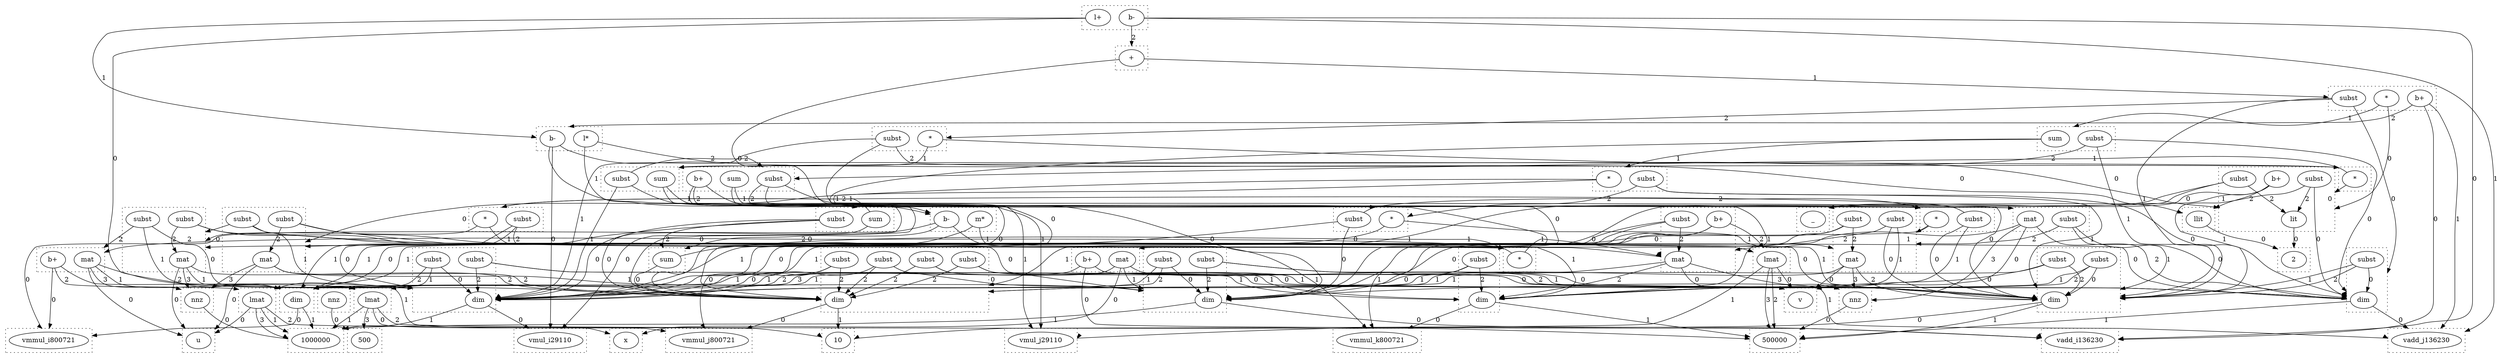 digraph {
  compound=true
  subgraph cluster_0 {
    style=dotted
    0.0[label = "x"]
  }
  subgraph cluster_1 {
    style=dotted
    1.0[label = "1000000"]
  }
  subgraph cluster_2 {
    style=dotted
    2.0[label = "500000"]
  }
  subgraph cluster_3 {
    style=dotted
    3.0[label = "500"]
  }
  subgraph cluster_4 {
    style=dotted
    4.0[label = "lmat"]
  }
  subgraph cluster_5 {
    style=dotted
    5.0[label = "2"]
  }
  subgraph cluster_6 {
    style=dotted
    6.0[label = "llit"]
  }
  subgraph cluster_7 {
    style=dotted
    7.0[label = "u"]
  }
  subgraph cluster_8 {
    style=dotted
    8.0[label = "10"]
  }
  subgraph cluster_9 {
    style=dotted
    9.0[label = "lmat"]
  }
  subgraph cluster_10 {
    style=dotted
    10.0[label = "v"]
  }
  subgraph cluster_11 {
    style=dotted
    11.0[label = "lmat"]
  }
  subgraph cluster_12 {
    style=dotted
    12.0[label = "b-"]
    12.1[label = "m*"]
  }
  subgraph cluster_13 {
    style=dotted
    13.0[label = "b-"]
    13.1[label = "l*"]
  }
  subgraph cluster_14 {
    style=dotted
    14.0[label = "b-"]
    14.1[label = "l+"]
  }
  subgraph cluster_15 {
    style=dotted
    15.0[label = "vmul_i29110"]
  }
  subgraph cluster_16 {
    style=dotted
    16.0[label = "vmul_j29110"]
  }
  subgraph cluster_17 {
    style=dotted
    17.0[label = "_"]
  }
  subgraph cluster_18 {
    style=dotted
    18.0[label = "lit"]
    18.1[label = "b+"]
    18.2[label = "subst"]
    18.3[label = "subst"]
  }
  subgraph cluster_19 {
    style=dotted
    19.0[label = "subst"]
    19.1[label = "b+"]
    19.2[label = "sum"]
  }
  subgraph cluster_20 {
    style=dotted
    20.0[label = "*"]
  }
  subgraph cluster_22 {
    style=dotted
    22.0[label = "vadd_i136230"]
  }
  subgraph cluster_23 {
    style=dotted
    23.0[label = "vadd_j136230"]
  }
  subgraph cluster_24 {
    style=dotted
    24.0[label = "mat"]
    24.1[label = "b+"]
  }
  subgraph cluster_25 {
    style=dotted
    25.0[label = "subst"]
    25.1[label = "b+"]
    25.2[label = "*"]
  }
  subgraph cluster_26 {
    style=dotted
    26.0[label = "+"]
  }
  subgraph cluster_28 {
    style=dotted
    28.0[label = "vmmul_i800721"]
  }
  subgraph cluster_29 {
    style=dotted
    29.0[label = "vmmul_k800721"]
  }
  subgraph cluster_30 {
    style=dotted
    30.0[label = "vmmul_j800721"]
  }
  subgraph cluster_32 {
    style=dotted
    32.0[label = "mat"]
    32.1[label = "b+"]
  }
  subgraph cluster_40 {
    style=dotted
    40.0[label = "dim"]
  }
  subgraph cluster_41 {
    style=dotted
    41.0[label = "sum"]
    41.1[label = "subst"]
  }
  subgraph cluster_45 {
    style=dotted
    45.0[label = "*"]
    45.1[label = "subst"]
  }
  subgraph cluster_47 {
    style=dotted
    47.0[label = "*"]
    47.1[label = "subst"]
  }
  subgraph cluster_49 {
    style=dotted
    49.0[label = "nnz"]
  }
  subgraph cluster_51 {
    style=dotted
    51.0[label = "nnz"]
  }
  subgraph cluster_53 {
    style=dotted
    53.0[label = "nnz"]
  }
  subgraph cluster_57 {
    style=dotted
    57.0[label = "sum"]
    57.1[label = "subst"]
  }
  subgraph cluster_59 {
    style=dotted
    59.0[label = "mat"]
    59.1[label = "subst"]
    59.2[label = "subst"]
  }
  subgraph cluster_60 {
    style=dotted
    60.0[label = "mat"]
    60.1[label = "b+"]
    60.2[label = "subst"]
  }
  subgraph cluster_62 {
    style=dotted
    62.0[label = "dim"]
    62.1[label = "subst"]
    62.2[label = "subst"]
  }
  subgraph cluster_63 {
    style=dotted
    63.0[label = "dim"]
    63.1[label = "subst"]
    63.2[label = "subst"]
    63.3[label = "subst"]
    63.4[label = "subst"]
  }
  subgraph cluster_65 {
    style=dotted
    65.0[label = "dim"]
    65.1[label = "subst"]
  }
  subgraph cluster_67 {
    style=dotted
    67.0[label = "*"]
    67.1[label = "subst"]
  }
  subgraph cluster_71 {
    style=dotted
    71.0[label = "sum"]
    71.1[label = "subst"]
  }
  subgraph cluster_80 {
    style=dotted
    80.0[label = "mat"]
    80.1[label = "subst"]
    80.2[label = "subst"]
  }
  subgraph cluster_90 {
    style=dotted
    90.0[label = "dim"]
    90.1[label = "subst"]
    90.2[label = "subst"]
  }
  subgraph cluster_92 {
    style=dotted
    92.0[label = "*"]
  }
  subgraph cluster_93 {
    style=dotted
    93.0[label = "sum"]
  }
  subgraph cluster_105 {
    style=dotted
    105.0[label = "*"]
    105.1[label = "subst"]
  }
  subgraph cluster_116 {
    style=dotted
    116.0[label = "mat"]
    116.1[label = "subst"]
    116.2[label = "subst"]
  }
  subgraph cluster_124 {
    style=dotted
    124.0[label = "dim"]
    124.1[label = "subst"]
    124.2[label = "subst"]
  }
  subgraph cluster_134 {
    style=dotted
    134.0[label = "*"]
    134.1[label = "subst"]
  }
  subgraph cluster_146 {
    style=dotted
    146.0[label = "mat"]
    146.1[label = "subst"]
  }
  subgraph cluster_157 {
    style=dotted
    157.0[label = "dim"]
    157.1[label = "subst"]
  }
  4.0 -> 0.0 [lhead = cluster_0, label = 0]
  4.0 -> 1.0 [lhead = cluster_1, label = 1]
  4.0 -> 2.0 [lhead = cluster_2, label = 2]
  4.0 -> 3.0 [lhead = cluster_3, label = 3]
  6.0 -> 5.0 [lhead = cluster_5, label = 0]
  9.0 -> 7.0 [lhead = cluster_7, label = 0]
  9.0 -> 1.0 [lhead = cluster_1, label = 1]
  9.0 -> 8.0 [lhead = cluster_8, label = 2]
  9.0 -> 1.0 [lhead = cluster_1, label = 3]
  11.0 -> 10.0 [lhead = cluster_10, label = 0]
  11.0 -> 8.0 [lhead = cluster_8, label = 1]
  11.0 -> 2.0 [lhead = cluster_2, label = 2]
  11.0 -> 2.0 [lhead = cluster_2, label = 3]
  12.0 -> 28.0 [lhead = cluster_28, label = 0]
  12.0 -> 29.0 [lhead = cluster_29, label = 1]
  12.0 -> 93.0 [lhead = cluster_93, label = 2]
  12.1 -> 9.0 [lhead = cluster_9, label = 0]
  12.1 -> 11.0 [lhead = cluster_11, label = 1]
  13.0 -> 15.0 [lhead = cluster_15, label = 0]
  13.0 -> 16.0 [lhead = cluster_16, label = 1]
  13.0 -> 20.0 [lhead = cluster_20, label = 2]
  13.1 -> 6.0 [lhead = cluster_6, label = 0]
  13.1 -> 12.0 [lhead = cluster_12, label = 1]
  14.0 -> 22.0 [lhead = cluster_22, label = 0]
  14.0 -> 23.0 [lhead = cluster_23, label = 1]
  14.0 -> 26.0 [lhead = cluster_26, label = 2]
  14.1 -> 4.0 [lhead = cluster_4, label = 0]
  14.1 -> 13.0 [lhead = cluster_13, label = 1]
  18.0 -> 5.0 [lhead = cluster_5, label = 0]
  18.1 -> 17.0 [lhead = cluster_17, label = 0]
  18.1 -> 17.0 [lhead = cluster_17, label = 1]
  18.1 -> 6.0 [lhead = cluster_6, label = 2]
  18.2 -> 124.0 [lhead = cluster_124, label = 0]
  18.2 -> 62.0 [lhead = cluster_62, label = 1]
  18.2 -> 18.0 [lhead = cluster_18, label = 2]
  18.3 -> 157.0 [lhead = cluster_157, label = 0]
  18.3 -> 90.0 [lhead = cluster_90, label = 1]
  18.3 -> 18.0 [lhead = cluster_18, label = 2]
  19.0 -> 90.0 [lhead = cluster_90, label = 0]
  19.0 -> 65.0 [lhead = cluster_65, label = 1]
  19.0 -> 41.0 [lhead = cluster_41, label = 2]
  19.1 -> 15.0 [lhead = cluster_15, label = 0]
  19.1 -> 16.0 [lhead = cluster_16, label = 1]
  19.1 -> 12.0 [lhead = cluster_12, label = 2]
  19.2 -> 63.0 [lhead = cluster_63, label = 0]
  19.2 -> 67.0 [lhead = cluster_67, label = 1]
  20.0 -> 18.0 [lhead = cluster_18, label = 0]
  20.0 -> 19.0 [lhead = cluster_19, label = 1]
  24.0 -> 0.0 [lhead = cluster_0, label = 0]
  24.0 -> 124.0 [lhead = cluster_124, label = 1]
  24.0 -> 157.0 [lhead = cluster_157, label = 2]
  24.0 -> 49.0 [lhead = cluster_49, label = 3]
  24.1 -> 22.0 [lhead = cluster_22, label = 0]
  24.1 -> 23.0 [lhead = cluster_23, label = 1]
  24.1 -> 4.0 [lhead = cluster_4, label = 2]
  25.0 -> 157.0 [lhead = cluster_157, label = 0]
  25.0 -> 90.0 [lhead = cluster_90, label = 1]
  25.0 -> 45.0 [lhead = cluster_45, label = 2]
  25.1 -> 22.0 [lhead = cluster_22, label = 0]
  25.1 -> 23.0 [lhead = cluster_23, label = 1]
  25.1 -> 13.0 [lhead = cluster_13, label = 2]
  25.2 -> 18.0 [lhead = cluster_18, label = 0]
  25.2 -> 71.0 [lhead = cluster_71, label = 1]
  26.0 -> 24.0 [lhead = cluster_24, label = 0]
  26.0 -> 25.0 [lhead = cluster_25, label = 1]
  32.0 -> 7.0 [lhead = cluster_7, label = 0]
  32.0 -> 40.0 [lhead = cluster_40, label = 1]
  32.0 -> 63.0 [lhead = cluster_63, label = 2]
  32.0 -> 51.0 [lhead = cluster_51, label = 3]
  32.1 -> 28.0 [lhead = cluster_28, label = 0]
  32.1 -> 30.0 [lhead = cluster_30, label = 1]
  32.1 -> 9.0 [lhead = cluster_9, label = 2]
  40.0 -> 28.0 [lhead = cluster_28, label = 0]
  40.0 -> 1.0 [lhead = cluster_1, label = 1]
  41.0 -> 63.0 [lhead = cluster_63, label = 0]
  41.0 -> 47.0 [lhead = cluster_47, label = 1]
  41.1 -> 62.0 [lhead = cluster_62, label = 0]
  41.1 -> 40.0 [lhead = cluster_40, label = 1]
  41.1 -> 93.0 [lhead = cluster_93, label = 2]
  45.0 -> 18.0 [lhead = cluster_18, label = 0]
  45.0 -> 57.0 [lhead = cluster_57, label = 1]
  45.1 -> 124.0 [lhead = cluster_124, label = 0]
  45.1 -> 62.0 [lhead = cluster_62, label = 1]
  45.1 -> 20.0 [lhead = cluster_20, label = 2]
  47.0 -> 59.0 [lhead = cluster_59, label = 0]
  47.0 -> 60.0 [lhead = cluster_60, label = 1]
  47.1 -> 62.0 [lhead = cluster_62, label = 0]
  47.1 -> 40.0 [lhead = cluster_40, label = 1]
  47.1 -> 92.0 [lhead = cluster_92, label = 2]
  49.0 -> 3.0 [lhead = cluster_3, label = 0]
  51.0 -> 1.0 [lhead = cluster_1, label = 0]
  53.0 -> 2.0 [lhead = cluster_2, label = 0]
  57.0 -> 63.0 [lhead = cluster_63, label = 0]
  57.0 -> 105.0 [lhead = cluster_105, label = 1]
  57.1 -> 124.0 [lhead = cluster_124, label = 0]
  57.1 -> 62.0 [lhead = cluster_62, label = 1]
  57.1 -> 19.0 [lhead = cluster_19, label = 2]
  59.0 -> 7.0 [lhead = cluster_7, label = 0]
  59.0 -> 62.0 [lhead = cluster_62, label = 1]
  59.0 -> 63.0 [lhead = cluster_63, label = 2]
  59.0 -> 51.0 [lhead = cluster_51, label = 3]
  59.1 -> 62.0 [lhead = cluster_62, label = 0]
  59.1 -> 40.0 [lhead = cluster_40, label = 1]
  59.1 -> 32.0 [lhead = cluster_32, label = 2]
  59.2 -> 90.0 [lhead = cluster_90, label = 0]
  59.2 -> 65.0 [lhead = cluster_65, label = 1]
  59.2 -> 59.0 [lhead = cluster_59, label = 2]
  60.0 -> 10.0 [lhead = cluster_10, label = 0]
  60.0 -> 63.0 [lhead = cluster_63, label = 1]
  60.0 -> 65.0 [lhead = cluster_65, label = 2]
  60.0 -> 53.0 [lhead = cluster_53, label = 3]
  60.1 -> 30.0 [lhead = cluster_30, label = 0]
  60.1 -> 29.0 [lhead = cluster_29, label = 1]
  60.1 -> 11.0 [lhead = cluster_11, label = 2]
  60.2 -> 62.0 [lhead = cluster_62, label = 0]
  60.2 -> 40.0 [lhead = cluster_40, label = 1]
  60.2 -> 60.0 [lhead = cluster_60, label = 2]
  62.0 -> 15.0 [lhead = cluster_15, label = 0]
  62.0 -> 1.0 [lhead = cluster_1, label = 1]
  62.1 -> 62.0 [lhead = cluster_62, label = 0]
  62.1 -> 40.0 [lhead = cluster_40, label = 1]
  62.1 -> 40.0 [lhead = cluster_40, label = 2]
  62.2 -> 90.0 [lhead = cluster_90, label = 0]
  62.2 -> 65.0 [lhead = cluster_65, label = 1]
  62.2 -> 62.0 [lhead = cluster_62, label = 2]
  63.0 -> 30.0 [lhead = cluster_30, label = 0]
  63.0 -> 8.0 [lhead = cluster_8, label = 1]
  63.1 -> 62.0 [lhead = cluster_62, label = 0]
  63.1 -> 40.0 [lhead = cluster_40, label = 1]
  63.1 -> 63.0 [lhead = cluster_63, label = 2]
  63.2 -> 90.0 [lhead = cluster_90, label = 0]
  63.2 -> 65.0 [lhead = cluster_65, label = 1]
  63.2 -> 63.0 [lhead = cluster_63, label = 2]
  63.3 -> 124.0 [lhead = cluster_124, label = 0]
  63.3 -> 62.0 [lhead = cluster_62, label = 1]
  63.3 -> 63.0 [lhead = cluster_63, label = 2]
  63.4 -> 157.0 [lhead = cluster_157, label = 0]
  63.4 -> 90.0 [lhead = cluster_90, label = 1]
  63.4 -> 63.0 [lhead = cluster_63, label = 2]
  65.0 -> 29.0 [lhead = cluster_29, label = 0]
  65.0 -> 2.0 [lhead = cluster_2, label = 1]
  65.1 -> 62.0 [lhead = cluster_62, label = 0]
  65.1 -> 40.0 [lhead = cluster_40, label = 1]
  65.1 -> 65.0 [lhead = cluster_65, label = 2]
  67.0 -> 59.0 [lhead = cluster_59, label = 0]
  67.0 -> 80.0 [lhead = cluster_80, label = 1]
  67.1 -> 90.0 [lhead = cluster_90, label = 0]
  67.1 -> 65.0 [lhead = cluster_65, label = 1]
  67.1 -> 47.0 [lhead = cluster_47, label = 2]
  71.0 -> 63.0 [lhead = cluster_63, label = 0]
  71.0 -> 134.0 [lhead = cluster_134, label = 1]
  71.1 -> 157.0 [lhead = cluster_157, label = 0]
  71.1 -> 90.0 [lhead = cluster_90, label = 1]
  71.1 -> 57.0 [lhead = cluster_57, label = 2]
  80.0 -> 10.0 [lhead = cluster_10, label = 0]
  80.0 -> 63.0 [lhead = cluster_63, label = 1]
  80.0 -> 90.0 [lhead = cluster_90, label = 2]
  80.0 -> 53.0 [lhead = cluster_53, label = 3]
  80.1 -> 90.0 [lhead = cluster_90, label = 0]
  80.1 -> 65.0 [lhead = cluster_65, label = 1]
  80.1 -> 60.0 [lhead = cluster_60, label = 2]
  80.2 -> 124.0 [lhead = cluster_124, label = 0]
  80.2 -> 62.0 [lhead = cluster_62, label = 1]
  80.2 -> 80.0 [lhead = cluster_80, label = 2]
  90.0 -> 16.0 [lhead = cluster_16, label = 0]
  90.0 -> 2.0 [lhead = cluster_2, label = 1]
  90.1 -> 90.0 [lhead = cluster_90, label = 0]
  90.1 -> 65.0 [lhead = cluster_65, label = 1]
  90.1 -> 65.0 [lhead = cluster_65, label = 2]
  90.2 -> 124.0 [lhead = cluster_124, label = 0]
  90.2 -> 62.0 [lhead = cluster_62, label = 1]
  90.2 -> 90.0 [lhead = cluster_90, label = 2]
  92.0 -> 32.0 [lhead = cluster_32, label = 0]
  92.0 -> 60.0 [lhead = cluster_60, label = 1]
  93.0 -> 63.0 [lhead = cluster_63, label = 0]
  93.0 -> 92.0 [lhead = cluster_92, label = 1]
  105.0 -> 116.0 [lhead = cluster_116, label = 0]
  105.0 -> 80.0 [lhead = cluster_80, label = 1]
  105.1 -> 124.0 [lhead = cluster_124, label = 0]
  105.1 -> 62.0 [lhead = cluster_62, label = 1]
  105.1 -> 67.0 [lhead = cluster_67, label = 2]
  116.0 -> 7.0 [lhead = cluster_7, label = 0]
  116.0 -> 124.0 [lhead = cluster_124, label = 1]
  116.0 -> 63.0 [lhead = cluster_63, label = 2]
  116.0 -> 51.0 [lhead = cluster_51, label = 3]
  116.1 -> 124.0 [lhead = cluster_124, label = 0]
  116.1 -> 62.0 [lhead = cluster_62, label = 1]
  116.1 -> 59.0 [lhead = cluster_59, label = 2]
  116.2 -> 157.0 [lhead = cluster_157, label = 0]
  116.2 -> 90.0 [lhead = cluster_90, label = 1]
  116.2 -> 116.0 [lhead = cluster_116, label = 2]
  124.0 -> 22.0 [lhead = cluster_22, label = 0]
  124.0 -> 1.0 [lhead = cluster_1, label = 1]
  124.1 -> 124.0 [lhead = cluster_124, label = 0]
  124.1 -> 62.0 [lhead = cluster_62, label = 1]
  124.1 -> 62.0 [lhead = cluster_62, label = 2]
  124.2 -> 157.0 [lhead = cluster_157, label = 0]
  124.2 -> 90.0 [lhead = cluster_90, label = 1]
  124.2 -> 124.0 [lhead = cluster_124, label = 2]
  134.0 -> 116.0 [lhead = cluster_116, label = 0]
  134.0 -> 146.0 [lhead = cluster_146, label = 1]
  134.1 -> 157.0 [lhead = cluster_157, label = 0]
  134.1 -> 90.0 [lhead = cluster_90, label = 1]
  134.1 -> 105.0 [lhead = cluster_105, label = 2]
  146.0 -> 10.0 [lhead = cluster_10, label = 0]
  146.0 -> 63.0 [lhead = cluster_63, label = 1]
  146.0 -> 157.0 [lhead = cluster_157, label = 2]
  146.0 -> 53.0 [lhead = cluster_53, label = 3]
  146.1 -> 157.0 [lhead = cluster_157, label = 0]
  146.1 -> 90.0 [lhead = cluster_90, label = 1]
  146.1 -> 80.0 [lhead = cluster_80, label = 2]
  157.0 -> 23.0 [lhead = cluster_23, label = 0]
  157.0 -> 2.0 [lhead = cluster_2, label = 1]
  157.1 -> 157.0 [lhead = cluster_157, label = 0]
  157.1 -> 90.0 [lhead = cluster_90, label = 1]
  157.1 -> 90.0 [lhead = cluster_90, label = 2]
}